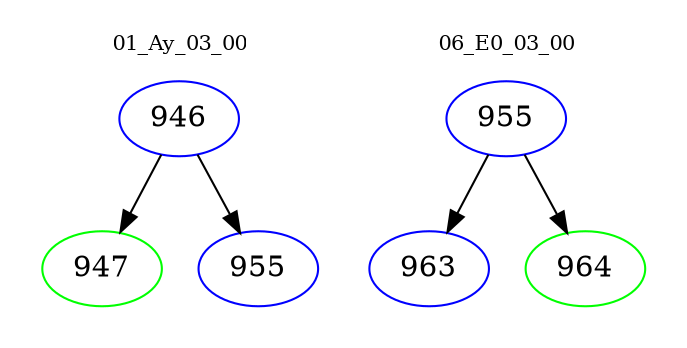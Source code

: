 digraph{
subgraph cluster_0 {
color = white
label = "01_Ay_03_00";
fontsize=10;
T0_946 [label="946", color="blue"]
T0_946 -> T0_947 [color="black"]
T0_947 [label="947", color="green"]
T0_946 -> T0_955 [color="black"]
T0_955 [label="955", color="blue"]
}
subgraph cluster_1 {
color = white
label = "06_E0_03_00";
fontsize=10;
T1_955 [label="955", color="blue"]
T1_955 -> T1_963 [color="black"]
T1_963 [label="963", color="blue"]
T1_955 -> T1_964 [color="black"]
T1_964 [label="964", color="green"]
}
}
